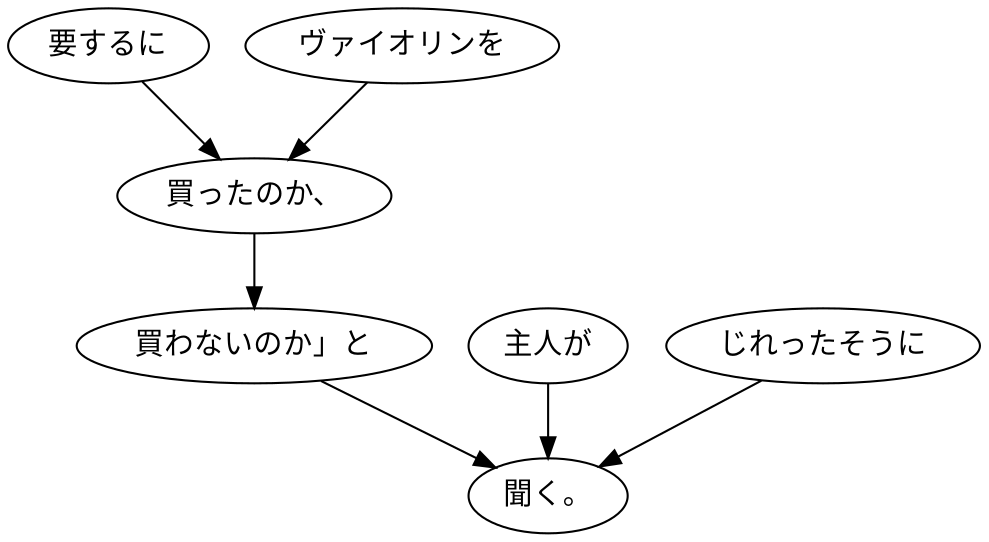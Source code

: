 digraph graph8023 {
	node0 [label="要するに"];
	node1 [label="ヴァイオリンを"];
	node2 [label="買ったのか、"];
	node3 [label="買わないのか」と"];
	node4 [label="主人が"];
	node5 [label="じれったそうに"];
	node6 [label="聞く。"];
	node0 -> node2;
	node1 -> node2;
	node2 -> node3;
	node3 -> node6;
	node4 -> node6;
	node5 -> node6;
}
